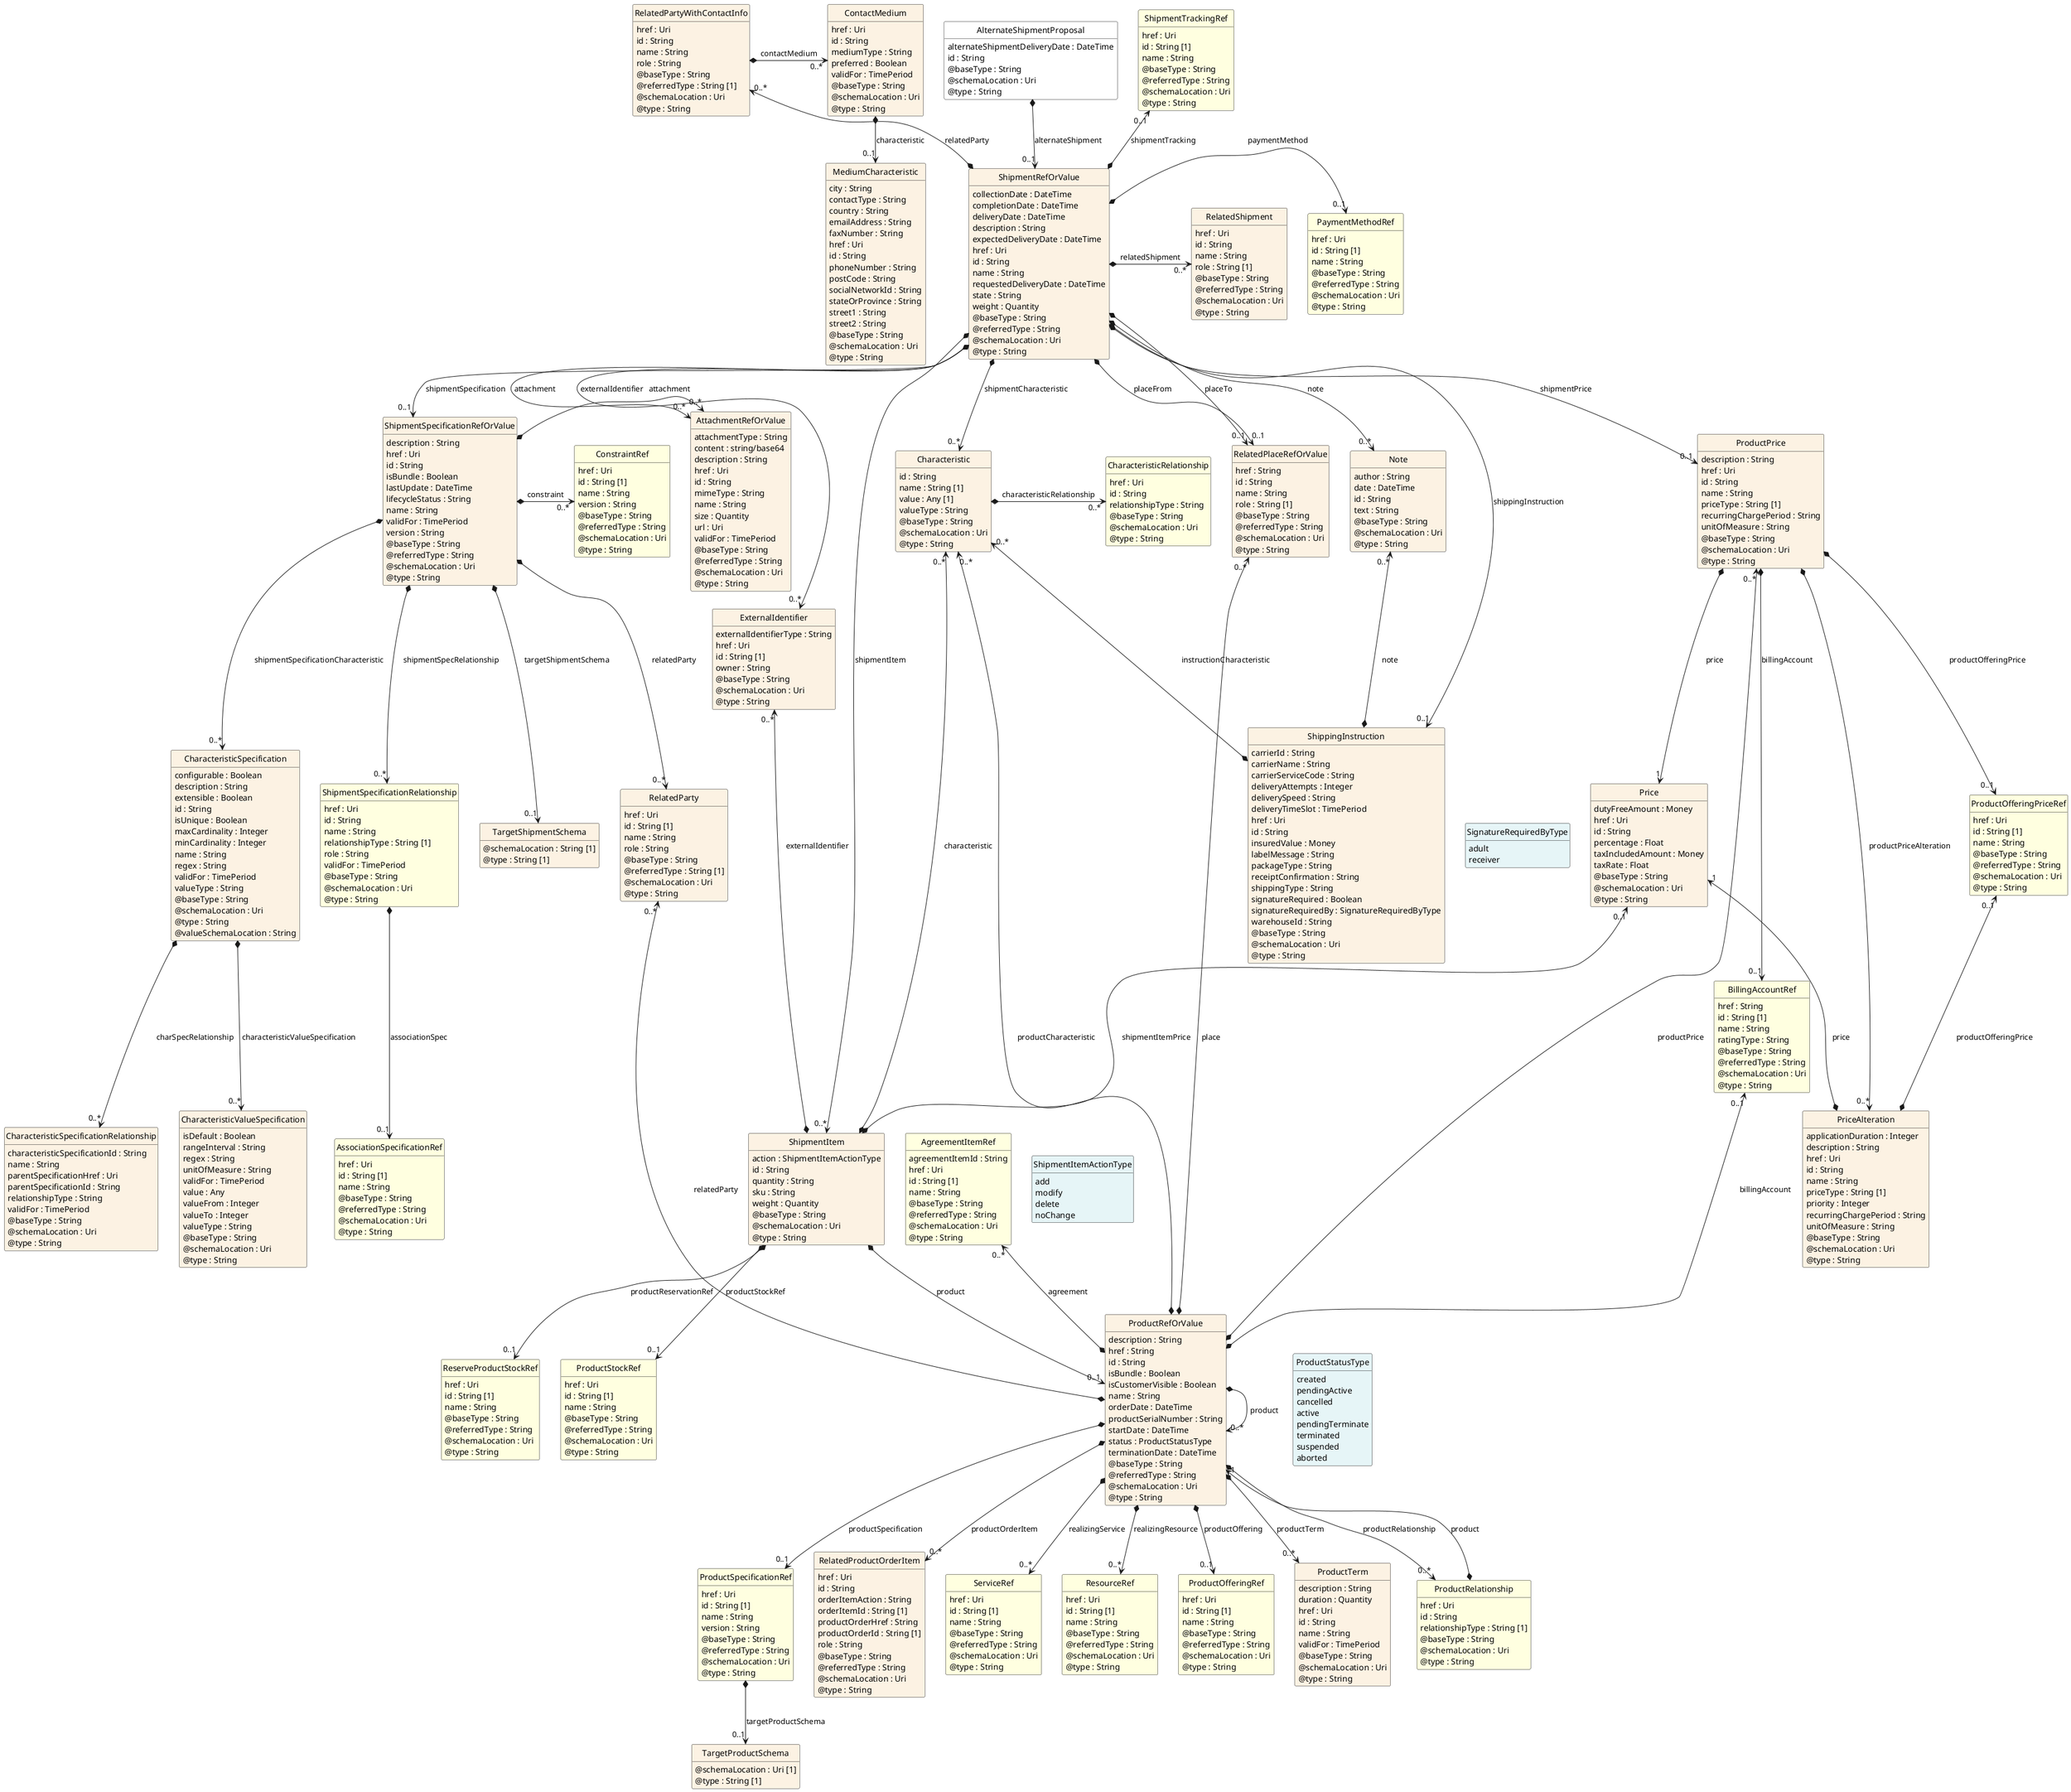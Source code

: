 @startuml
hide circle
hide methods
hide stereotype
show <<Enumeration>> stereotype
skinparam class {
   BackgroundColor<<Enumeration>> #E6F5F7
   BackgroundColor<<Ref>> #FFFFE0
   BackgroundColor<<Pivot>> #FFFFFFF
   BackgroundColor<<SimpleType>> #E2F0DA
   BackgroundColor #FCF2E3
}

class AlternateShipmentProposal <<Pivot>> {
    alternateShipmentDeliveryDate : DateTime
    id : String
    @baseType : String
    @schemaLocation : Uri
    @type : String
}

class ShipmentRefOrValue  {
    collectionDate : DateTime
    completionDate : DateTime
    deliveryDate : DateTime
    description : String
    expectedDeliveryDate : DateTime
    href : Uri
    id : String
    name : String
    requestedDeliveryDate : DateTime
    state : String
    weight : Quantity
    @baseType : String
    @referredType : String
    @schemaLocation : Uri
    @type : String
}

class Note  {
    author : String
    date : DateTime
    id : String
    text : String
    @baseType : String
    @schemaLocation : Uri
    @type : String
}

class ShipmentTrackingRef  <<Ref>> {
    href : Uri
    id : String [1]
    name : String
    @baseType : String
    @referredType : String
    @schemaLocation : Uri
    @type : String
}

class RelatedShipment  {
    href : Uri
    id : String
    name : String
    role : String [1]
    @baseType : String
    @referredType : String
    @schemaLocation : Uri
    @type : String
}

class ShipmentSpecificationRefOrValue  {
    description : String
    href : Uri
    id : String
    isBundle : Boolean
    lastUpdate : DateTime
    lifecycleStatus : String
    name : String
    validFor : TimePeriod
    version : String
    @baseType : String
    @referredType : String
    @schemaLocation : Uri
    @type : String
}

class ShipmentSpecificationRelationship  <<Ref>> {
    href : Uri
    id : String
    name : String
    relationshipType : String [1]
    role : String
    validFor : TimePeriod
    @baseType : String
    @schemaLocation : Uri
    @type : String
}

class AssociationSpecificationRef  <<Ref>> {
    href : Uri
    id : String [1]
    name : String
    @baseType : String
    @referredType : String
    @schemaLocation : Uri
    @type : String
}

class RelatedParty  {
    href : Uri
    id : String [1]
    name : String
    role : String
    @baseType : String
    @referredType : String [1]
    @schemaLocation : Uri
    @type : String
}

class CharacteristicSpecification  {
    configurable : Boolean
    description : String
    extensible : Boolean
    id : String
    isUnique : Boolean
    maxCardinality : Integer
    minCardinality : Integer
    name : String
    regex : String
    validFor : TimePeriod
    valueType : String
    @baseType : String
    @schemaLocation : Uri
    @type : String
    @valueSchemaLocation : String
}

class CharacteristicSpecificationRelationship  {
    characteristicSpecificationId : String
    name : String
    parentSpecificationHref : Uri
    parentSpecificationId : String
    relationshipType : String
    validFor : TimePeriod
    @baseType : String
    @schemaLocation : Uri
    @type : String
}

class CharacteristicValueSpecification  {
    isDefault : Boolean
    rangeInterval : String
    regex : String
    unitOfMeasure : String
    validFor : TimePeriod
    value : Any
    valueFrom : Integer
    valueTo : Integer
    valueType : String
    @baseType : String
    @schemaLocation : Uri
    @type : String
}

class AttachmentRefOrValue  {
    attachmentType : String
    content : string/base64
    description : String
    href : Uri
    id : String
    mimeType : String
    name : String
    size : Quantity
    url : Uri
    validFor : TimePeriod
    @baseType : String
    @referredType : String
    @schemaLocation : Uri
    @type : String
}

class TargetShipmentSchema  {
    @schemaLocation : String [1]
    @type : String [1]
}

class ConstraintRef  <<Ref>> {
    href : Uri
    id : String [1]
    name : String
    version : String
    @baseType : String
    @referredType : String
    @schemaLocation : Uri
    @type : String
}

class ExternalIdentifier  {
    externalIdentifierType : String
    href : Uri
    id : String [1]
    owner : String
    @baseType : String
    @schemaLocation : Uri
    @type : String
}

class RelatedPlaceRefOrValue  {
    href : String
    id : String
    name : String
    role : String [1]
    @baseType : String
    @referredType : String
    @schemaLocation : Uri
    @type : String
}

class ProductPrice  {
    description : String
    href : Uri
    id : String
    name : String
    priceType : String [1]
    recurringChargePeriod : String
    unitOfMeasure : String
    @baseType : String
    @schemaLocation : Uri
    @type : String
}

class ProductOfferingPriceRef  <<Ref>> {
    href : Uri
    id : String [1]
    name : String
    @baseType : String
    @referredType : String
    @schemaLocation : Uri
    @type : String
}

class BillingAccountRef  <<Ref>> {
    href : String
    id : String [1]
    name : String
    ratingType : String
    @baseType : String
    @referredType : String
    @schemaLocation : Uri
    @type : String
}

class Price  {
    dutyFreeAmount : Money
    href : Uri
    id : String
    percentage : Float
    taxIncludedAmount : Money
    taxRate : Float
    @baseType : String
    @schemaLocation : Uri
    @type : String
}

class PriceAlteration  {
    applicationDuration : Integer
    description : String
    href : Uri
    id : String
    name : String
    priceType : String [1]
    priority : Integer
    recurringChargePeriod : String
    unitOfMeasure : String
    @baseType : String
    @schemaLocation : Uri
    @type : String
}

class ShippingInstruction  {
    carrierId : String
    carrierName : String
    carrierServiceCode : String
    deliveryAttempts : Integer
    deliverySpeed : String
    deliveryTimeSlot : TimePeriod
    href : Uri
    id : String
    insuredValue : Money
    labelMessage : String
    packageType : String
    receiptConfirmation : String
    shippingType : String
    signatureRequired : Boolean
    signatureRequiredBy : SignatureRequiredByType
    warehouseId : String
    @baseType : String
    @schemaLocation : Uri
    @type : String
}

class SignatureRequiredByType <<Enumeration>> {
    adult
    receiver
}

class Characteristic  {
    id : String
    name : String [1]
    value : Any [1]
    valueType : String
    @baseType : String
    @schemaLocation : Uri
    @type : String
}

class CharacteristicRelationship  <<Ref>> {
    href : Uri
    id : String
    relationshipType : String
    @baseType : String
    @schemaLocation : Uri
    @type : String
}

class RelatedPartyWithContactInfo  {
    href : Uri
    id : String
    name : String
    role : String
    @baseType : String
    @referredType : String [1]
    @schemaLocation : Uri
    @type : String
}

class ContactMedium  {
    href : Uri
    id : String
    mediumType : String
    preferred : Boolean
    validFor : TimePeriod
    @baseType : String
    @schemaLocation : Uri
    @type : String
}

class MediumCharacteristic  {
    city : String
    contactType : String
    country : String
    emailAddress : String
    faxNumber : String
    href : Uri
    id : String
    phoneNumber : String
    postCode : String
    socialNetworkId : String
    stateOrProvince : String
    street1 : String
    street2 : String
    @baseType : String
    @schemaLocation : Uri
    @type : String
}

class PaymentMethodRef  <<Ref>> {
    href : Uri
    id : String [1]
    name : String
    @baseType : String
    @referredType : String
    @schemaLocation : Uri
    @type : String
}

class ShipmentItem  {
    action : ShipmentItemActionType
    id : String
    quantity : String
    sku : String
    weight : Quantity
    @baseType : String
    @schemaLocation : Uri
    @type : String
}

class ProductRefOrValue  {
    description : String
    href : String
    id : String
    isBundle : Boolean
    isCustomerVisible : Boolean
    name : String
    orderDate : DateTime
    productSerialNumber : String
    startDate : DateTime
    status : ProductStatusType
    terminationDate : DateTime
    @baseType : String
    @referredType : String
    @schemaLocation : Uri
    @type : String
}

class ProductSpecificationRef  <<Ref>> {
    href : Uri
    id : String [1]
    name : String
    version : String
    @baseType : String
    @referredType : String
    @schemaLocation : Uri
    @type : String
}

class TargetProductSchema  {
    @schemaLocation : Uri [1]
    @type : String [1]
}

class RelatedProductOrderItem  {
    href : Uri
    id : String
    orderItemAction : String
    orderItemId : String [1]
    productOrderHref : String
    productOrderId : String [1]
    role : String
    @baseType : String
    @referredType : String
    @schemaLocation : Uri
    @type : String
}

class ServiceRef  <<Ref>> {
    href : Uri
    id : String [1]
    name : String
    @baseType : String
    @referredType : String
    @schemaLocation : Uri
    @type : String
}

class ResourceRef  <<Ref>> {
    href : Uri
    id : String [1]
    name : String
    @baseType : String
    @referredType : String
    @schemaLocation : Uri
    @type : String
}

class AgreementItemRef  <<Ref>> {
    agreementItemId : String
    href : Uri
    id : String [1]
    name : String
    @baseType : String
    @referredType : String
    @schemaLocation : Uri
    @type : String
}

class ProductOfferingRef  <<Ref>> {
    href : Uri
    id : String [1]
    name : String
    @baseType : String
    @referredType : String
    @schemaLocation : Uri
    @type : String
}

class ProductTerm  {
    description : String
    duration : Quantity
    href : Uri
    id : String
    name : String
    validFor : TimePeriod
    @baseType : String
    @schemaLocation : Uri
    @type : String
}

class ProductRelationship  <<Ref>> {
    href : Uri
    id : String
    relationshipType : String [1]
    @baseType : String
    @schemaLocation : Uri
    @type : String
}

class ProductStatusType <<Enumeration>> {
    created
    pendingActive
    cancelled
    active
    pendingTerminate
    terminated
    suspended
    aborted
}

class ReserveProductStockRef  <<Ref>> {
    href : Uri
    id : String [1]
    name : String
    @baseType : String
    @referredType : String
    @schemaLocation : Uri
    @type : String
}

class ProductStockRef  <<Ref>> {
    href : Uri
    id : String [1]
    name : String
    @baseType : String
    @referredType : String
    @schemaLocation : Uri
    @type : String
}

class ShipmentItemActionType <<Enumeration>> {
    add
    modify
    delete
    noChange
}

AlternateShipmentProposal *-->  "0..1" ShipmentRefOrValue : alternateShipment

ShipmentRefOrValue *-->  "0..*" AttachmentRefOrValue : attachment

ShipmentRefOrValue *-->  "0..*" ExternalIdentifier : externalIdentifier

ShipmentRefOrValue *-->  "0..*" Note : note

ShipmentRefOrValue *-->  "0..1" RelatedPlaceRefOrValue : placeFrom

ShipmentRefOrValue *-->  "0..1" RelatedPlaceRefOrValue : placeTo

ShipmentRefOrValue *-->  "0..*" Characteristic : shipmentCharacteristic

ShipmentRefOrValue *-->  "0..1" ShippingInstruction : shippingInstruction

ShipmentRefOrValue *-->  "0..1" ProductPrice : shipmentPrice

ShipmentRefOrValue *-->  "0..*" ShipmentItem : shipmentItem

ShipmentRefOrValue *-->  "0..1" ShipmentSpecificationRefOrValue : shipmentSpecification

ShipmentSpecificationRefOrValue *-right-> "0..*" AttachmentRefOrValue : attachment

ShipmentSpecificationRefOrValue *-->  "0..*" RelatedParty : relatedParty

ProductPrice *-->  "0..1" BillingAccountRef : billingAccount

ProductPrice *-->  "0..1" ProductOfferingPriceRef : productOfferingPrice

ProductPrice *-->  "1" Price : price

ProductPrice *-->  "0..*" PriceAlteration : productPriceAlteration

ProductOfferingPriceRef "0..1" <--* PriceAlteration : productOfferingPrice

Price "1" <--* PriceAlteration : price

Note "0..*" <--* ShippingInstruction : note

Characteristic "0..*" <--* ShippingInstruction : instructionCharacteristic

ShippingInstruction -right[hidden]-> SignatureRequiredByType

ExternalIdentifier "0..*" <--* ShipmentItem : externalIdentifier

BillingAccountRef "0..1" <--* ProductRefOrValue : billingAccount

ShipmentItem *-->  "0..1" ProductRefOrValue : product

Price "0..1" <--* ShipmentItem : shipmentItemPrice

Characteristic "0..*" <--* ShipmentItem : characteristic

ShipmentItem -right[hidden]-> ShipmentItemActionType

ProductRefOrValue *-right-> "0..*" ProductRefOrValue : product

RelatedParty "0..*" <--* ProductRefOrValue : relatedParty

RelatedPlaceRefOrValue "0..*" <--* ProductRefOrValue : place

Characteristic "0..*" <--* ProductRefOrValue : productCharacteristic

ProductPrice "0..*" <--* ProductRefOrValue : productPrice

ProductRefOrValue -right[hidden]-> ProductStatusType

ProductRefOrValue *-->  "0..*" ProductRelationship : productRelationship

ProductRefOrValue "1" <--* ProductRelationship : product

AgreementItemRef "0..*" <--* ProductRefOrValue : agreement

ProductRefOrValue *-->  "0..*" RelatedProductOrderItem : productOrderItem

ProductRefOrValue *-->  "0..1" ProductOfferingRef : productOffering

ProductRefOrValue *-->  "0..*" ResourceRef : realizingResource

ProductRefOrValue *-->  "0..*" ProductTerm : productTerm

ProductRefOrValue *-->  "0..*" ServiceRef : realizingService

ProductRefOrValue *-->  "0..1" ProductSpecificationRef : productSpecification

PaymentMethodRef "0..1" <-left-* ShipmentRefOrValue : paymentMethod

ShipmentRefOrValue *-right-> "0..*" RelatedShipment : relatedShipment

RelatedPartyWithContactInfo "0..*" <--* ShipmentRefOrValue : relatedParty

ShipmentTrackingRef "0..1" <--* ShipmentRefOrValue : shipmentTracking

ConstraintRef "0..*" <-left-* ShipmentSpecificationRefOrValue : constraint

ShipmentSpecificationRefOrValue *-->  "0..1" TargetShipmentSchema : targetShipmentSchema

TargetShipmentSchema -right[hidden]-> RelatedParty

ShipmentSpecificationRefOrValue *-->  "0..*" ShipmentSpecificationRelationship : shipmentSpecRelationship

ShipmentSpecificationRelationship -right[hidden]-> TargetShipmentSchema

ShipmentSpecificationRefOrValue *-->  "0..*" CharacteristicSpecification : shipmentSpecificationCharacteristic

CharacteristicSpecification -right[hidden]-> ShipmentSpecificationRelationship

ShipmentItem *-->  "0..1" ProductStockRef : productStockRef

ShipmentItem *-->  "0..1" ReserveProductStockRef : productReservationRef

CharacteristicSpecification *-->  "0..*" CharacteristicSpecificationRelationship : charSpecRelationship

CharacteristicSpecification *-->  "0..*" CharacteristicValueSpecification : characteristicValueSpecification

ShipmentSpecificationRelationship *-->  "0..1" AssociationSpecificationRef : associationSpec

Characteristic *-right-> "0..*" CharacteristicRelationship : characteristicRelationship

RelatedPartyWithContactInfo *-right-> "0..*" ContactMedium : contactMedium

ContactMedium *-->  "0..1" MediumCharacteristic : characteristic

ProductSpecificationRef *-->  "0..1" TargetProductSchema : targetProductSchema

@enduml